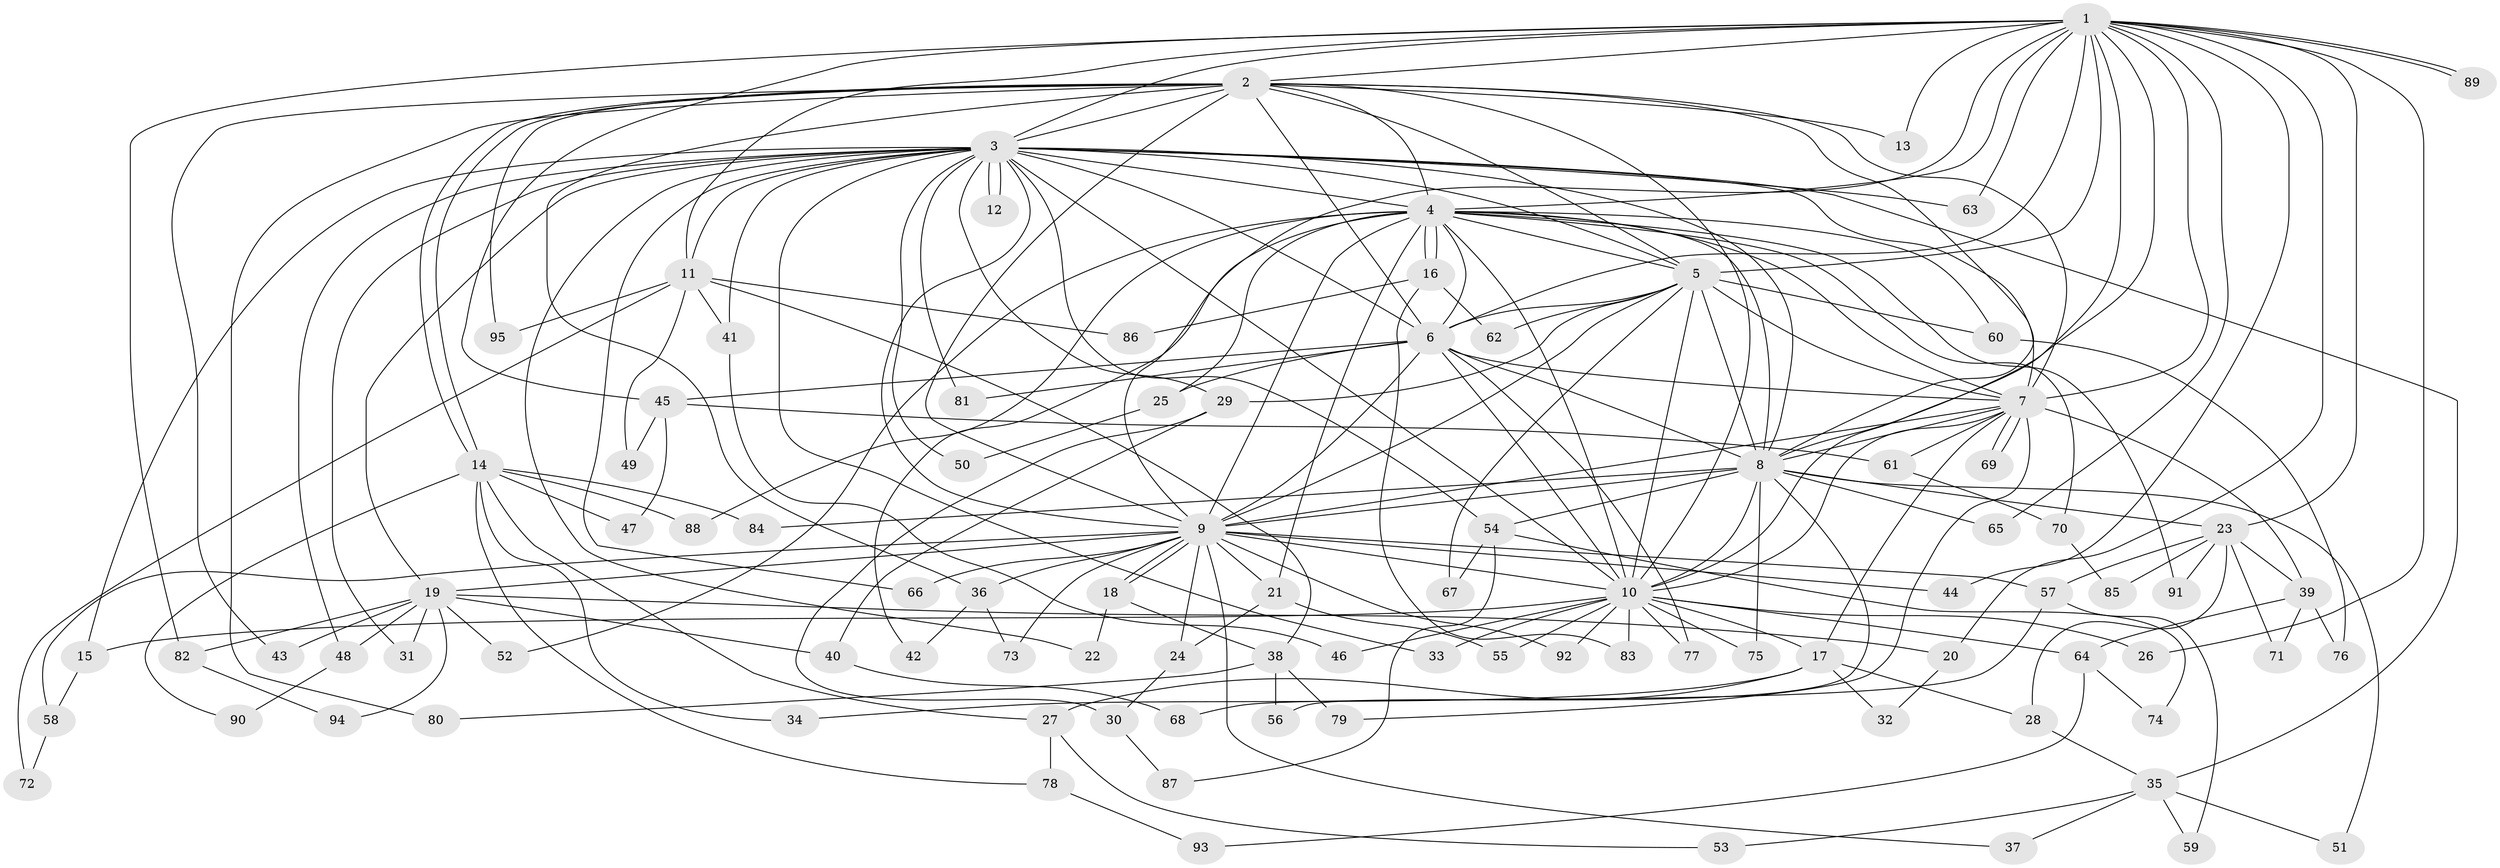 // coarse degree distribution, {8: 0.07894736842105263, 6: 0.05263157894736842, 2: 0.21052631578947367, 14: 0.02631578947368421, 5: 0.10526315789473684, 4: 0.15789473684210525, 3: 0.10526315789473684, 13: 0.02631578947368421, 17: 0.05263157894736842, 1: 0.07894736842105263, 18: 0.02631578947368421, 7: 0.05263157894736842, 12: 0.02631578947368421}
// Generated by graph-tools (version 1.1) at 2025/36/03/04/25 23:36:14]
// undirected, 95 vertices, 215 edges
graph export_dot {
  node [color=gray90,style=filled];
  1;
  2;
  3;
  4;
  5;
  6;
  7;
  8;
  9;
  10;
  11;
  12;
  13;
  14;
  15;
  16;
  17;
  18;
  19;
  20;
  21;
  22;
  23;
  24;
  25;
  26;
  27;
  28;
  29;
  30;
  31;
  32;
  33;
  34;
  35;
  36;
  37;
  38;
  39;
  40;
  41;
  42;
  43;
  44;
  45;
  46;
  47;
  48;
  49;
  50;
  51;
  52;
  53;
  54;
  55;
  56;
  57;
  58;
  59;
  60;
  61;
  62;
  63;
  64;
  65;
  66;
  67;
  68;
  69;
  70;
  71;
  72;
  73;
  74;
  75;
  76;
  77;
  78;
  79;
  80;
  81;
  82;
  83;
  84;
  85;
  86;
  87;
  88;
  89;
  90;
  91;
  92;
  93;
  94;
  95;
  1 -- 2;
  1 -- 3;
  1 -- 4;
  1 -- 5;
  1 -- 6;
  1 -- 7;
  1 -- 8;
  1 -- 9;
  1 -- 10;
  1 -- 11;
  1 -- 13;
  1 -- 20;
  1 -- 23;
  1 -- 26;
  1 -- 44;
  1 -- 45;
  1 -- 63;
  1 -- 65;
  1 -- 82;
  1 -- 89;
  1 -- 89;
  2 -- 3;
  2 -- 4;
  2 -- 5;
  2 -- 6;
  2 -- 7;
  2 -- 8;
  2 -- 9;
  2 -- 10;
  2 -- 13;
  2 -- 14;
  2 -- 14;
  2 -- 36;
  2 -- 43;
  2 -- 80;
  2 -- 95;
  3 -- 4;
  3 -- 5;
  3 -- 6;
  3 -- 7;
  3 -- 8;
  3 -- 9;
  3 -- 10;
  3 -- 11;
  3 -- 12;
  3 -- 12;
  3 -- 15;
  3 -- 19;
  3 -- 22;
  3 -- 29;
  3 -- 31;
  3 -- 33;
  3 -- 35;
  3 -- 41;
  3 -- 48;
  3 -- 50;
  3 -- 54;
  3 -- 63;
  3 -- 66;
  3 -- 81;
  4 -- 5;
  4 -- 6;
  4 -- 7;
  4 -- 8;
  4 -- 9;
  4 -- 10;
  4 -- 16;
  4 -- 16;
  4 -- 21;
  4 -- 25;
  4 -- 42;
  4 -- 52;
  4 -- 60;
  4 -- 70;
  4 -- 88;
  4 -- 91;
  5 -- 6;
  5 -- 7;
  5 -- 8;
  5 -- 9;
  5 -- 10;
  5 -- 29;
  5 -- 60;
  5 -- 62;
  5 -- 67;
  6 -- 7;
  6 -- 8;
  6 -- 9;
  6 -- 10;
  6 -- 25;
  6 -- 45;
  6 -- 77;
  6 -- 81;
  7 -- 8;
  7 -- 9;
  7 -- 10;
  7 -- 17;
  7 -- 39;
  7 -- 61;
  7 -- 69;
  7 -- 69;
  7 -- 79;
  8 -- 9;
  8 -- 10;
  8 -- 23;
  8 -- 51;
  8 -- 54;
  8 -- 56;
  8 -- 65;
  8 -- 75;
  8 -- 84;
  9 -- 10;
  9 -- 18;
  9 -- 18;
  9 -- 19;
  9 -- 21;
  9 -- 24;
  9 -- 36;
  9 -- 37;
  9 -- 44;
  9 -- 57;
  9 -- 58;
  9 -- 66;
  9 -- 73;
  9 -- 92;
  10 -- 15;
  10 -- 17;
  10 -- 26;
  10 -- 33;
  10 -- 46;
  10 -- 55;
  10 -- 64;
  10 -- 75;
  10 -- 77;
  10 -- 83;
  10 -- 92;
  11 -- 38;
  11 -- 41;
  11 -- 49;
  11 -- 72;
  11 -- 86;
  11 -- 95;
  14 -- 27;
  14 -- 34;
  14 -- 47;
  14 -- 78;
  14 -- 84;
  14 -- 88;
  14 -- 90;
  15 -- 58;
  16 -- 62;
  16 -- 83;
  16 -- 86;
  17 -- 27;
  17 -- 28;
  17 -- 32;
  17 -- 34;
  18 -- 22;
  18 -- 38;
  19 -- 20;
  19 -- 31;
  19 -- 40;
  19 -- 43;
  19 -- 48;
  19 -- 52;
  19 -- 82;
  19 -- 94;
  20 -- 32;
  21 -- 24;
  21 -- 55;
  23 -- 28;
  23 -- 39;
  23 -- 57;
  23 -- 71;
  23 -- 85;
  23 -- 91;
  24 -- 30;
  25 -- 50;
  27 -- 53;
  27 -- 78;
  28 -- 35;
  29 -- 30;
  29 -- 40;
  30 -- 87;
  35 -- 37;
  35 -- 51;
  35 -- 53;
  35 -- 59;
  36 -- 42;
  36 -- 73;
  38 -- 56;
  38 -- 79;
  38 -- 80;
  39 -- 64;
  39 -- 71;
  39 -- 76;
  40 -- 68;
  41 -- 46;
  45 -- 47;
  45 -- 49;
  45 -- 61;
  48 -- 90;
  54 -- 67;
  54 -- 74;
  54 -- 87;
  57 -- 59;
  57 -- 68;
  58 -- 72;
  60 -- 76;
  61 -- 70;
  64 -- 74;
  64 -- 93;
  70 -- 85;
  78 -- 93;
  82 -- 94;
}
